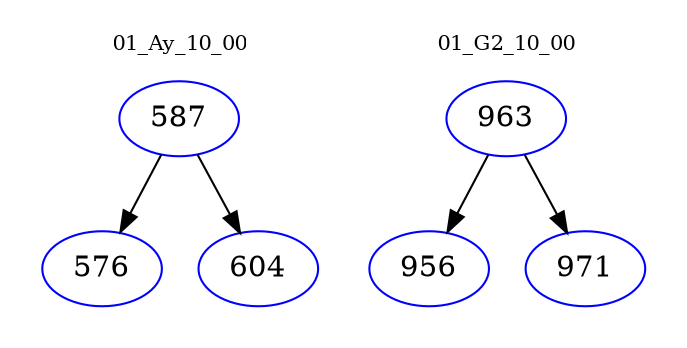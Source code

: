 digraph{
subgraph cluster_0 {
color = white
label = "01_Ay_10_00";
fontsize=10;
T0_587 [label="587", color="blue"]
T0_587 -> T0_576 [color="black"]
T0_576 [label="576", color="blue"]
T0_587 -> T0_604 [color="black"]
T0_604 [label="604", color="blue"]
}
subgraph cluster_1 {
color = white
label = "01_G2_10_00";
fontsize=10;
T1_963 [label="963", color="blue"]
T1_963 -> T1_956 [color="black"]
T1_956 [label="956", color="blue"]
T1_963 -> T1_971 [color="black"]
T1_971 [label="971", color="blue"]
}
}
